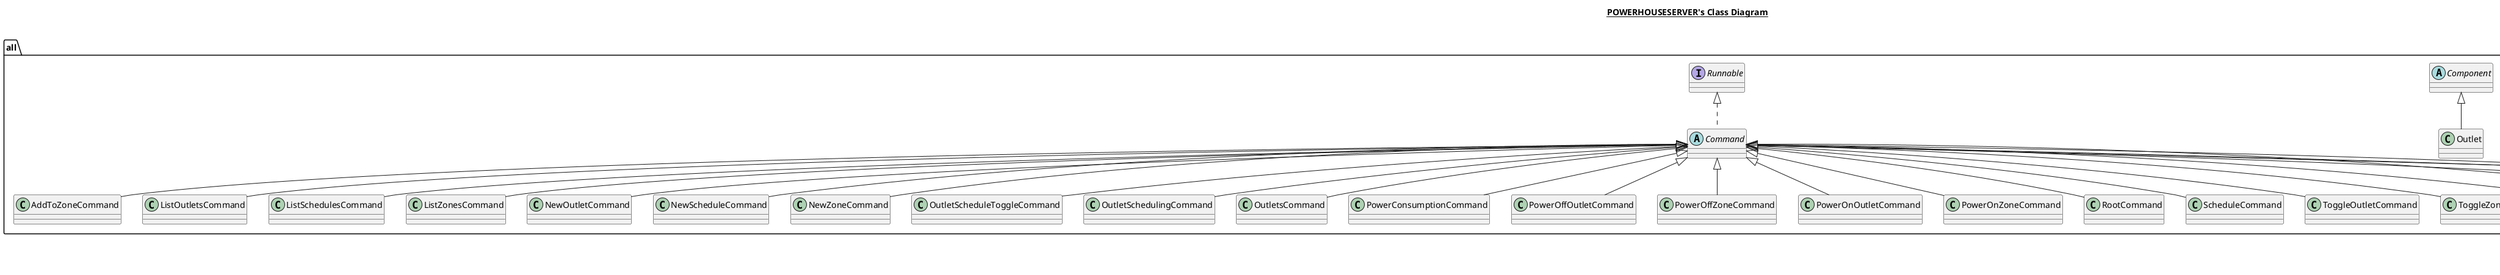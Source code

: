 @startuml

title __POWERHOUSESERVER's Class Diagram__\n

  namespace all {
    class all.AddToZoneCommand {
    }
  }
  

  namespace all {
    abstract class all.Command {
    }
  }
  

  namespace all {
    abstract class all.Component {
    }
  }
  

  namespace all {
    class all.ConfigReader {
    }
  }
  

  namespace all {
    class all.ListOutletsCommand {
    }
  }
  

  namespace all {
    class all.ListSchedulesCommand {
    }
  }
  

  namespace all {
    class all.ListZonesCommand {
    }
  }
  

  namespace all {
    class all.NewOutletCommand {
    }
  }
  

  namespace all {
    class all.NewScheduleCommand {
    }
  }
  

  namespace all {
    class all.NewZoneCommand {
    }
  }
  

  namespace all {
    class all.Outlet {
    }
  }
  

  namespace all {
    class all.OutletScheduleToggleCommand {
    }
  }
  

  namespace all {
    class all.OutletSchedulingCommand {
    }
  }
  

  namespace all {
    class all.OutletsCommand {
    }
  }
  

  namespace all {
    class all.PowerConsumptionCommand {
    }
  }
  

  namespace all {
    class all.PowerHouseServer {
    }
  }
  

  namespace all {
    class all.PowerOffOutletCommand {
    }
  }
  

  namespace all {
    class all.PowerOffZoneCommand {
    }
  }
  

  namespace all {
    class all.PowerOnOutletCommand {
    }
  }
  

  namespace all {
    class all.PowerOnZoneCommand {
    }
  }
  

  namespace all {
    class all.RootCommand {
    }
  }
  

  namespace all {
    interface all.Runnable {
    }
  }
  

  namespace all {
    class all.Schedule {
    }
  }
  

  namespace all {
    class all.ScheduleCommand {
    }
  }
  

  namespace all {
    class all.ToggleOutletCommand {
    }
  }
  

  namespace all {
    class all.ToggleZoneCommand {
    }
  }
  

  namespace all {
    class all.UsageAverageCommand {
    }
  }
  

  namespace all {
    class all.UsageTodayCommand {
    }
  }
  

  namespace all {
    class all.UsageTotalCommand {
    }
  }
  

  namespace all {
    class all.ZoneCommand {
    }
  }
  

  namespace all {
    class all.ZoneScheduleToggleCommand {
    }
  }
  

  namespace all {
    class all.ZoneSchedulingCommand {
    }
  }
  

  all.AddToZoneCommand -up-|> all.Command
  all.Command .up.|> all.Runnable
  all.ListOutletsCommand -up-|> all.Command
  all.ListSchedulesCommand -up-|> all.Command
  all.ListZonesCommand -up-|> all.Command
  all.NewOutletCommand -up-|> all.Command
  all.NewScheduleCommand -up-|> all.Command
  all.NewZoneCommand -up-|> all.Command
  all.Outlet -up-|> all.Component
  all.OutletScheduleToggleCommand -up-|> all.Command
  all.OutletSchedulingCommand -up-|> all.Command
  all.OutletsCommand -up-|> all.Command
  all.PowerConsumptionCommand -up-|> all.Command
  all.PowerOffOutletCommand -up-|> all.Command
  all.PowerOffZoneCommand -up-|> all.Command
  all.PowerOnOutletCommand -up-|> all.Command
  all.PowerOnZoneCommand -up-|> all.Command
  all.RootCommand -up-|> all.Command
  all.ScheduleCommand -up-|> all.Command
  all.ToggleOutletCommand -up-|> all.Command
  all.ToggleZoneCommand -up-|> all.Command
  all.UsageAverageCommand -up-|> all.Command
  all.UsageTodayCommand -up-|> all.Command
  all.UsageTotalCommand -up-|> all.Command
  all.ZoneCommand -up-|> all.Command
  all.ZoneScheduleToggleCommand -up-|> all.Command
  all.ZoneSchedulingCommand -up-|> all.Command


right footer


PlantUML diagram generated by SketchIt! (https://bitbucket.org/pmesmeur/sketch.it)
For more information about this tool, please contact philippe.mesmeur@gmail.com
endfooter

@enduml
